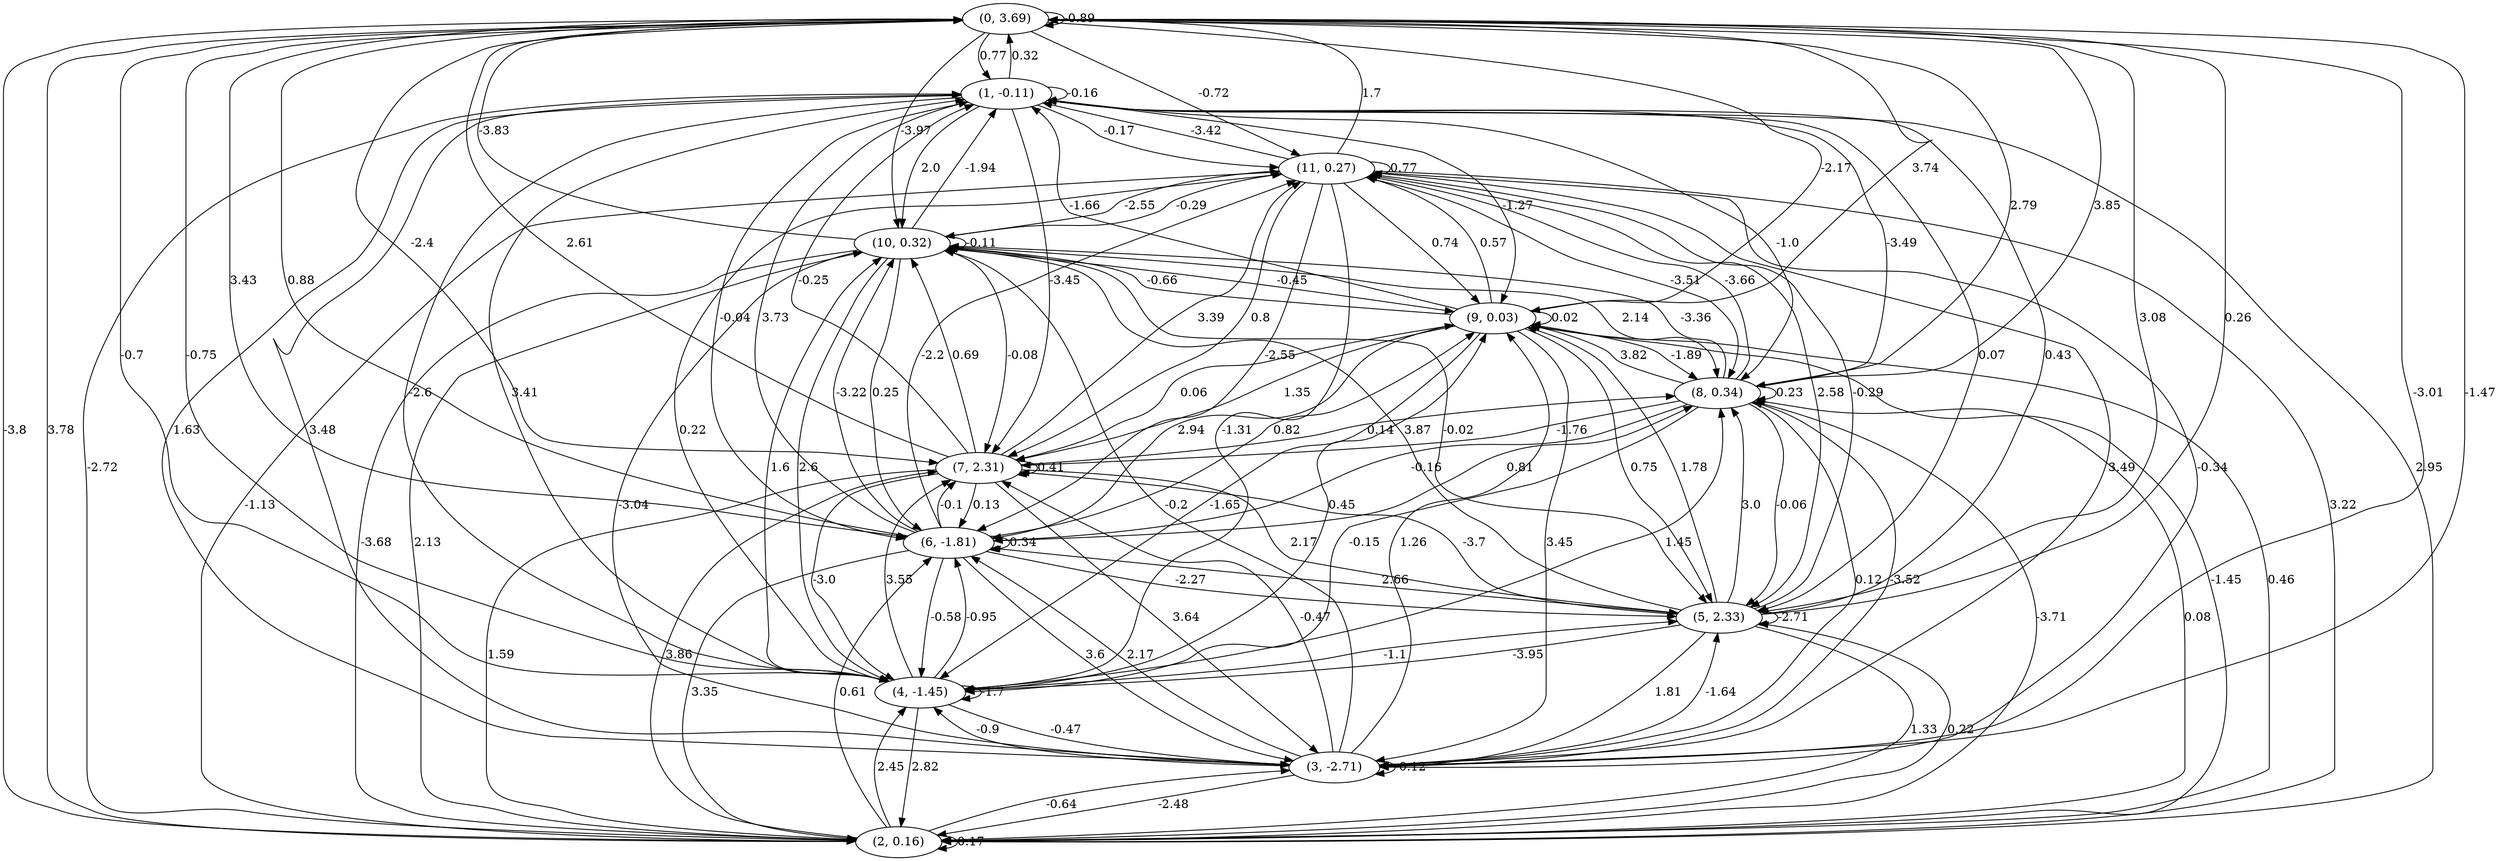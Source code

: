digraph {
    0 [ label = "(0, 3.69)" ]
    1 [ label = "(1, -0.11)" ]
    2 [ label = "(2, 0.16)" ]
    3 [ label = "(3, -2.71)" ]
    4 [ label = "(4, -1.45)" ]
    5 [ label = "(5, 2.33)" ]
    6 [ label = "(6, -1.81)" ]
    7 [ label = "(7, 2.31)" ]
    8 [ label = "(8, 0.34)" ]
    9 [ label = "(9, 0.03)" ]
    10 [ label = "(10, 0.32)" ]
    11 [ label = "(11, 0.27)" ]
    0 -> 0 [ label = "-0.89" ]
    1 -> 1 [ label = "-0.16" ]
    2 -> 2 [ label = "0.17" ]
    3 -> 3 [ label = "-0.12" ]
    4 -> 4 [ label = "-1.7" ]
    5 -> 5 [ label = "-2.71" ]
    6 -> 6 [ label = "0.34" ]
    7 -> 7 [ label = "0.41" ]
    8 -> 8 [ label = "0.23" ]
    9 -> 9 [ label = "0.02" ]
    10 -> 10 [ label = "-0.11" ]
    11 -> 11 [ label = "0.77" ]
    1 -> 0 [ label = "0.32" ]
    2 -> 0 [ label = "3.78" ]
    3 -> 0 [ label = "-1.47" ]
    4 -> 0 [ label = "-0.75" ]
    5 -> 0 [ label = "0.26" ]
    6 -> 0 [ label = "0.88" ]
    7 -> 0 [ label = "2.61" ]
    8 -> 0 [ label = "3.85" ]
    9 -> 0 [ label = "3.74" ]
    10 -> 0 [ label = "-3.83" ]
    11 -> 0 [ label = "1.7" ]
    0 -> 1 [ label = "0.77" ]
    2 -> 1 [ label = "-2.72" ]
    3 -> 1 [ label = "3.48" ]
    4 -> 1 [ label = "3.41" ]
    5 -> 1 [ label = "0.43" ]
    6 -> 1 [ label = "3.73" ]
    7 -> 1 [ label = "-0.25" ]
    8 -> 1 [ label = "-3.49" ]
    9 -> 1 [ label = "-1.66" ]
    10 -> 1 [ label = "-1.94" ]
    11 -> 1 [ label = "-3.42" ]
    0 -> 2 [ label = "-3.8" ]
    1 -> 2 [ label = "2.95" ]
    3 -> 2 [ label = "-2.48" ]
    4 -> 2 [ label = "2.82" ]
    5 -> 2 [ label = "1.33" ]
    6 -> 2 [ label = "3.35" ]
    7 -> 2 [ label = "1.59" ]
    8 -> 2 [ label = "-3.71" ]
    9 -> 2 [ label = "-1.45" ]
    10 -> 2 [ label = "-3.68" ]
    11 -> 2 [ label = "3.22" ]
    0 -> 3 [ label = "-3.01" ]
    1 -> 3 [ label = "1.63" ]
    2 -> 3 [ label = "-0.64" ]
    4 -> 3 [ label = "-0.47" ]
    5 -> 3 [ label = "1.81" ]
    6 -> 3 [ label = "3.6" ]
    7 -> 3 [ label = "3.64" ]
    8 -> 3 [ label = "0.12" ]
    9 -> 3 [ label = "3.45" ]
    10 -> 3 [ label = "-3.04" ]
    11 -> 3 [ label = "-0.34" ]
    0 -> 4 [ label = "-0.7" ]
    1 -> 4 [ label = "-2.6" ]
    2 -> 4 [ label = "2.45" ]
    3 -> 4 [ label = "-0.9" ]
    5 -> 4 [ label = "-3.95" ]
    6 -> 4 [ label = "-0.58" ]
    7 -> 4 [ label = "-3.0" ]
    8 -> 4 [ label = "-0.15" ]
    9 -> 4 [ label = "-1.65" ]
    10 -> 4 [ label = "2.6" ]
    11 -> 4 [ label = "-1.31" ]
    0 -> 5 [ label = "3.08" ]
    1 -> 5 [ label = "0.07" ]
    2 -> 5 [ label = "0.22" ]
    3 -> 5 [ label = "-1.64" ]
    4 -> 5 [ label = "-1.1" ]
    6 -> 5 [ label = "-2.27" ]
    7 -> 5 [ label = "2.17" ]
    8 -> 5 [ label = "-0.06" ]
    9 -> 5 [ label = "0.75" ]
    10 -> 5 [ label = "-0.02" ]
    11 -> 5 [ label = "2.58" ]
    0 -> 6 [ label = "3.43" ]
    1 -> 6 [ label = "-0.04" ]
    2 -> 6 [ label = "0.61" ]
    3 -> 6 [ label = "2.17" ]
    4 -> 6 [ label = "-0.95" ]
    5 -> 6 [ label = "2.66" ]
    7 -> 6 [ label = "0.13" ]
    8 -> 6 [ label = "-0.16" ]
    9 -> 6 [ label = "2.94" ]
    10 -> 6 [ label = "0.25" ]
    11 -> 6 [ label = "-2.55" ]
    0 -> 7 [ label = "-2.4" ]
    1 -> 7 [ label = "-3.45" ]
    2 -> 7 [ label = "3.86" ]
    3 -> 7 [ label = "-0.47" ]
    4 -> 7 [ label = "3.55" ]
    5 -> 7 [ label = "-3.7" ]
    6 -> 7 [ label = "-0.1" ]
    8 -> 7 [ label = "-1.76" ]
    9 -> 7 [ label = "1.35" ]
    10 -> 7 [ label = "-0.08" ]
    11 -> 7 [ label = "0.8" ]
    0 -> 8 [ label = "2.79" ]
    1 -> 8 [ label = "-1.0" ]
    2 -> 8 [ label = "0.08" ]
    3 -> 8 [ label = "-3.52" ]
    4 -> 8 [ label = "1.45" ]
    5 -> 8 [ label = "3.0" ]
    6 -> 8 [ label = "0.81" ]
    7 -> 8 [ label = "0.14" ]
    9 -> 8 [ label = "-1.89" ]
    10 -> 8 [ label = "2.14" ]
    11 -> 8 [ label = "-3.51" ]
    0 -> 9 [ label = "-2.17" ]
    1 -> 9 [ label = "-1.27" ]
    2 -> 9 [ label = "0.46" ]
    3 -> 9 [ label = "1.26" ]
    4 -> 9 [ label = "0.45" ]
    5 -> 9 [ label = "1.78" ]
    6 -> 9 [ label = "0.82" ]
    7 -> 9 [ label = "0.06" ]
    8 -> 9 [ label = "3.82" ]
    10 -> 9 [ label = "-0.45" ]
    11 -> 9 [ label = "0.74" ]
    0 -> 10 [ label = "-3.97" ]
    1 -> 10 [ label = "2.0" ]
    2 -> 10 [ label = "2.13" ]
    3 -> 10 [ label = "-0.2" ]
    4 -> 10 [ label = "1.6" ]
    5 -> 10 [ label = "3.87" ]
    6 -> 10 [ label = "-3.22" ]
    7 -> 10 [ label = "0.69" ]
    8 -> 10 [ label = "-3.36" ]
    9 -> 10 [ label = "-0.66" ]
    11 -> 10 [ label = "-2.55" ]
    0 -> 11 [ label = "-0.72" ]
    1 -> 11 [ label = "-0.17" ]
    2 -> 11 [ label = "-1.13" ]
    3 -> 11 [ label = "3.49" ]
    4 -> 11 [ label = "0.22" ]
    5 -> 11 [ label = "-0.29" ]
    6 -> 11 [ label = "-2.2" ]
    7 -> 11 [ label = "3.39" ]
    8 -> 11 [ label = "-3.66" ]
    9 -> 11 [ label = "0.57" ]
    10 -> 11 [ label = "-0.29" ]
}


